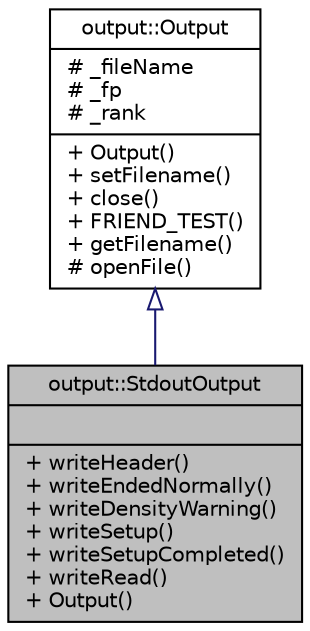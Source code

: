 digraph "output::StdoutOutput"
{
 // LATEX_PDF_SIZE
  edge [fontname="Helvetica",fontsize="10",labelfontname="Helvetica",labelfontsize="10"];
  node [fontname="Helvetica",fontsize="10",shape=record];
  Node1 [label="{output::StdoutOutput\n||+ writeHeader()\l+ writeEndedNormally()\l+ writeDensityWarning()\l+ writeSetup()\l+ writeSetupCompleted()\l+ writeRead()\l+ Output()\l}",height=0.2,width=0.4,color="black", fillcolor="grey75", style="filled", fontcolor="black",tooltip="Output file for stdout."];
  Node2 -> Node1 [dir="back",color="midnightblue",fontsize="10",style="solid",arrowtail="onormal",fontname="Helvetica"];
  Node2 [label="{output::Output\n|# _fileName\l# _fp\l# _rank\l|+ Output()\l+ setFilename()\l+ close()\l+ FRIEND_TEST()\l+ getFilename()\l# openFile()\l}",height=0.2,width=0.4,color="black", fillcolor="white", style="filled",URL="$classoutput_1_1Output.html",tooltip="Base class for output files."];
}
